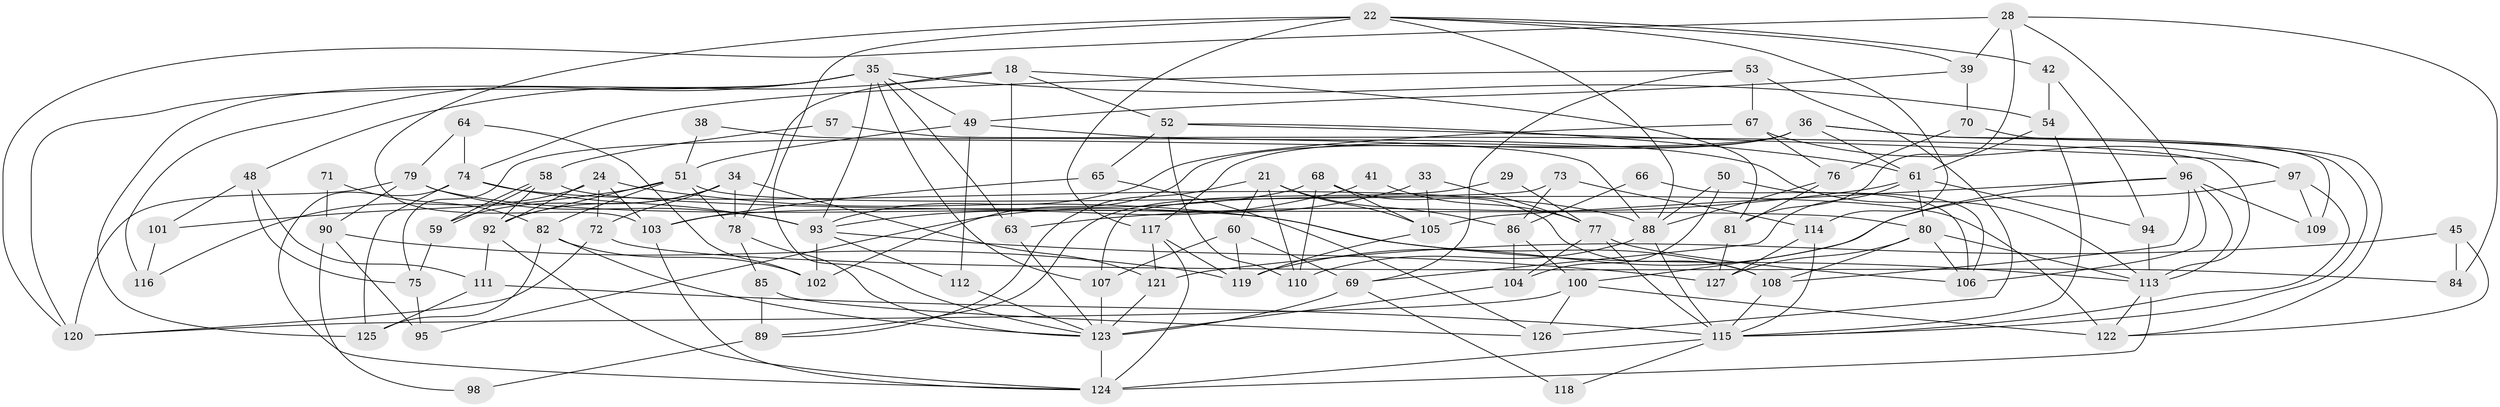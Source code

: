 // original degree distribution, {3: 0.2755905511811024, 4: 0.2677165354330709, 7: 0.023622047244094488, 2: 0.11811023622047244, 6: 0.10236220472440945, 5: 0.2047244094488189, 8: 0.007874015748031496}
// Generated by graph-tools (version 1.1) at 2025/53/03/04/25 21:53:44]
// undirected, 88 vertices, 198 edges
graph export_dot {
graph [start="1"]
  node [color=gray90,style=filled];
  18;
  21;
  22 [super="+14"];
  24;
  28 [super="+16"];
  29;
  33;
  34;
  35 [super="+4+17"];
  36;
  38;
  39;
  41;
  42;
  45;
  48;
  49 [super="+43"];
  50;
  51 [super="+40"];
  52;
  53 [super="+1"];
  54;
  57;
  58;
  59;
  60;
  61 [super="+20"];
  63;
  64;
  65;
  66;
  67;
  68;
  69;
  70;
  71;
  72;
  73;
  74 [super="+32"];
  75;
  76;
  77;
  78;
  79;
  80 [super="+25"];
  81;
  82;
  84;
  85 [super="+5"];
  86 [super="+30"];
  88 [super="+27"];
  89;
  90 [super="+3"];
  92 [super="+37"];
  93 [super="+47"];
  94;
  95;
  96 [super="+10"];
  97 [super="+7"];
  98;
  100 [super="+13+62"];
  101;
  102 [super="+55"];
  103 [super="+83"];
  104;
  105;
  106;
  107 [super="+9"];
  108 [super="+11"];
  109;
  110 [super="+87"];
  111;
  112;
  113 [super="+44"];
  114 [super="+46"];
  115 [super="+8+31"];
  116 [super="+99"];
  117;
  118;
  119 [super="+23"];
  120;
  121;
  122;
  123 [super="+26"];
  124 [super="+91"];
  125;
  126;
  127;
  18 -- 78;
  18 -- 81;
  18 -- 48;
  18 -- 52;
  18 -- 63;
  21 -- 60;
  21 -- 89;
  21 -- 105;
  21 -- 110 [weight=2];
  21 -- 86;
  22 -- 114;
  22 -- 123;
  22 -- 103 [weight=2];
  22 -- 117;
  22 -- 39;
  22 -- 88;
  22 -- 42;
  24 -- 103;
  24 -- 72;
  24 -- 92;
  24 -- 108;
  24 -- 116;
  28 -- 84;
  28 -- 120;
  28 -- 96;
  28 -- 81;
  28 -- 39;
  29 -- 77;
  29 -- 89;
  33 -- 77;
  33 -- 105;
  33 -- 95;
  34 -- 72;
  34 -- 59;
  34 -- 78;
  34 -- 121;
  34 -- 92;
  35 -- 125;
  35 -- 107;
  35 -- 54;
  35 -- 120;
  35 -- 49;
  35 -- 116 [weight=2];
  35 -- 93;
  35 -- 63;
  36 -- 109;
  36 -- 75;
  36 -- 102 [weight=2];
  36 -- 117;
  36 -- 115;
  36 -- 61;
  38 -- 88;
  38 -- 51;
  39 -- 70;
  39 -- 49;
  41 -- 77;
  41 -- 93;
  42 -- 54;
  42 -- 94;
  45 -- 121;
  45 -- 122;
  45 -- 84;
  48 -- 75;
  48 -- 101;
  48 -- 111;
  49 -- 51 [weight=2];
  49 -- 112;
  49 -- 113;
  50 -- 106;
  50 -- 104;
  50 -- 88;
  51 -- 78;
  51 -- 82;
  51 -- 101;
  51 -- 122;
  51 -- 92;
  52 -- 65;
  52 -- 110;
  52 -- 97;
  52 -- 61;
  53 -- 69;
  53 -- 67 [weight=2];
  53 -- 74;
  53 -- 126;
  54 -- 61;
  54 -- 115;
  57 -- 58;
  57 -- 113;
  58 -- 59;
  58 -- 59;
  58 -- 80;
  58 -- 92;
  59 -- 75;
  60 -- 69;
  60 -- 119;
  60 -- 107;
  61 -- 80;
  61 -- 69;
  61 -- 94;
  61 -- 63;
  63 -- 123;
  64 -- 102;
  64 -- 79;
  64 -- 74;
  65 -- 103;
  65 -- 126;
  66 -- 86;
  66 -- 106;
  67 -- 76;
  67 -- 97;
  67 -- 93;
  68 -- 103;
  68 -- 105;
  68 -- 110;
  68 -- 108;
  69 -- 123;
  69 -- 118;
  70 -- 76;
  70 -- 122;
  71 -- 82;
  71 -- 90;
  72 -- 120;
  72 -- 84;
  73 -- 86;
  73 -- 107;
  73 -- 114;
  74 -- 125;
  74 -- 93 [weight=2];
  74 -- 88;
  74 -- 124;
  75 -- 95;
  76 -- 81;
  76 -- 88;
  77 -- 115;
  77 -- 104;
  77 -- 106;
  78 -- 123;
  78 -- 85;
  79 -- 93;
  79 -- 90;
  79 -- 113;
  79 -- 120;
  80 -- 108;
  80 -- 113;
  80 -- 106;
  80 -- 127;
  81 -- 127;
  82 -- 102;
  82 -- 125;
  82 -- 123;
  85 -- 89 [weight=2];
  85 -- 126;
  86 -- 104 [weight=2];
  86 -- 100;
  88 -- 110 [weight=2];
  88 -- 115;
  89 -- 98;
  90 -- 98;
  90 -- 95;
  90 -- 119;
  92 -- 124;
  92 -- 111;
  93 -- 127;
  93 -- 102 [weight=2];
  93 -- 112;
  94 -- 113;
  96 -- 106;
  96 -- 108;
  96 -- 100 [weight=2];
  96 -- 105;
  96 -- 109;
  96 -- 113;
  97 -- 115;
  97 -- 109;
  97 -- 119;
  100 -- 126;
  100 -- 122;
  100 -- 120;
  101 -- 116;
  103 -- 124;
  104 -- 123;
  105 -- 119;
  107 -- 123 [weight=2];
  108 -- 115;
  111 -- 115;
  111 -- 125;
  112 -- 123;
  113 -- 122;
  113 -- 124;
  114 -- 115 [weight=2];
  114 -- 127;
  115 -- 124 [weight=2];
  115 -- 118;
  117 -- 119;
  117 -- 121;
  117 -- 124;
  121 -- 123;
  123 -- 124 [weight=2];
}
